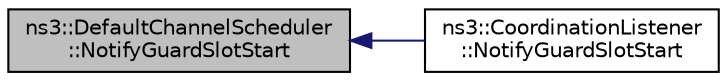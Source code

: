 digraph "ns3::DefaultChannelScheduler::NotifyGuardSlotStart"
{
  edge [fontname="Helvetica",fontsize="10",labelfontname="Helvetica",labelfontsize="10"];
  node [fontname="Helvetica",fontsize="10",shape=record];
  rankdir="LR";
  Node1 [label="ns3::DefaultChannelScheduler\l::NotifyGuardSlotStart",height=0.2,width=0.4,color="black", fillcolor="grey75", style="filled", fontcolor="black"];
  Node1 -> Node2 [dir="back",color="midnightblue",fontsize="10",style="solid"];
  Node2 [label="ns3::CoordinationListener\l::NotifyGuardSlotStart",height=0.2,width=0.4,color="black", fillcolor="white", style="filled",URL="$d3/dca/classns3_1_1CoordinationListener.html#aabcf712cd90eee208ce4007298e0e833"];
}
